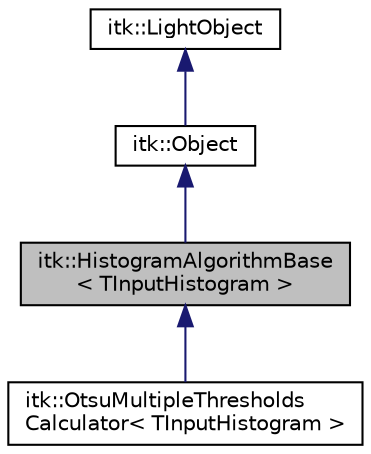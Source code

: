 digraph "itk::HistogramAlgorithmBase&lt; TInputHistogram &gt;"
{
 // LATEX_PDF_SIZE
  edge [fontname="Helvetica",fontsize="10",labelfontname="Helvetica",labelfontsize="10"];
  node [fontname="Helvetica",fontsize="10",shape=record];
  Node1 [label="itk::HistogramAlgorithmBase\l\< TInputHistogram \>",height=0.2,width=0.4,color="black", fillcolor="grey75", style="filled", fontcolor="black",tooltip="base class for algorithms operating on histograms"];
  Node2 -> Node1 [dir="back",color="midnightblue",fontsize="10",style="solid",fontname="Helvetica"];
  Node2 [label="itk::Object",height=0.2,width=0.4,color="black", fillcolor="white", style="filled",URL="$classitk_1_1Object.html",tooltip="Base class for most ITK classes."];
  Node3 -> Node2 [dir="back",color="midnightblue",fontsize="10",style="solid",fontname="Helvetica"];
  Node3 [label="itk::LightObject",height=0.2,width=0.4,color="black", fillcolor="white", style="filled",URL="$classitk_1_1LightObject.html",tooltip="Light weight base class for most itk classes."];
  Node1 -> Node4 [dir="back",color="midnightblue",fontsize="10",style="solid",fontname="Helvetica"];
  Node4 [label="itk::OtsuMultipleThresholds\lCalculator\< TInputHistogram \>",height=0.2,width=0.4,color="black", fillcolor="white", style="filled",URL="$classitk_1_1OtsuMultipleThresholdsCalculator.html",tooltip="Computes Otsu's multiple thresholds for a histogram."];
}
